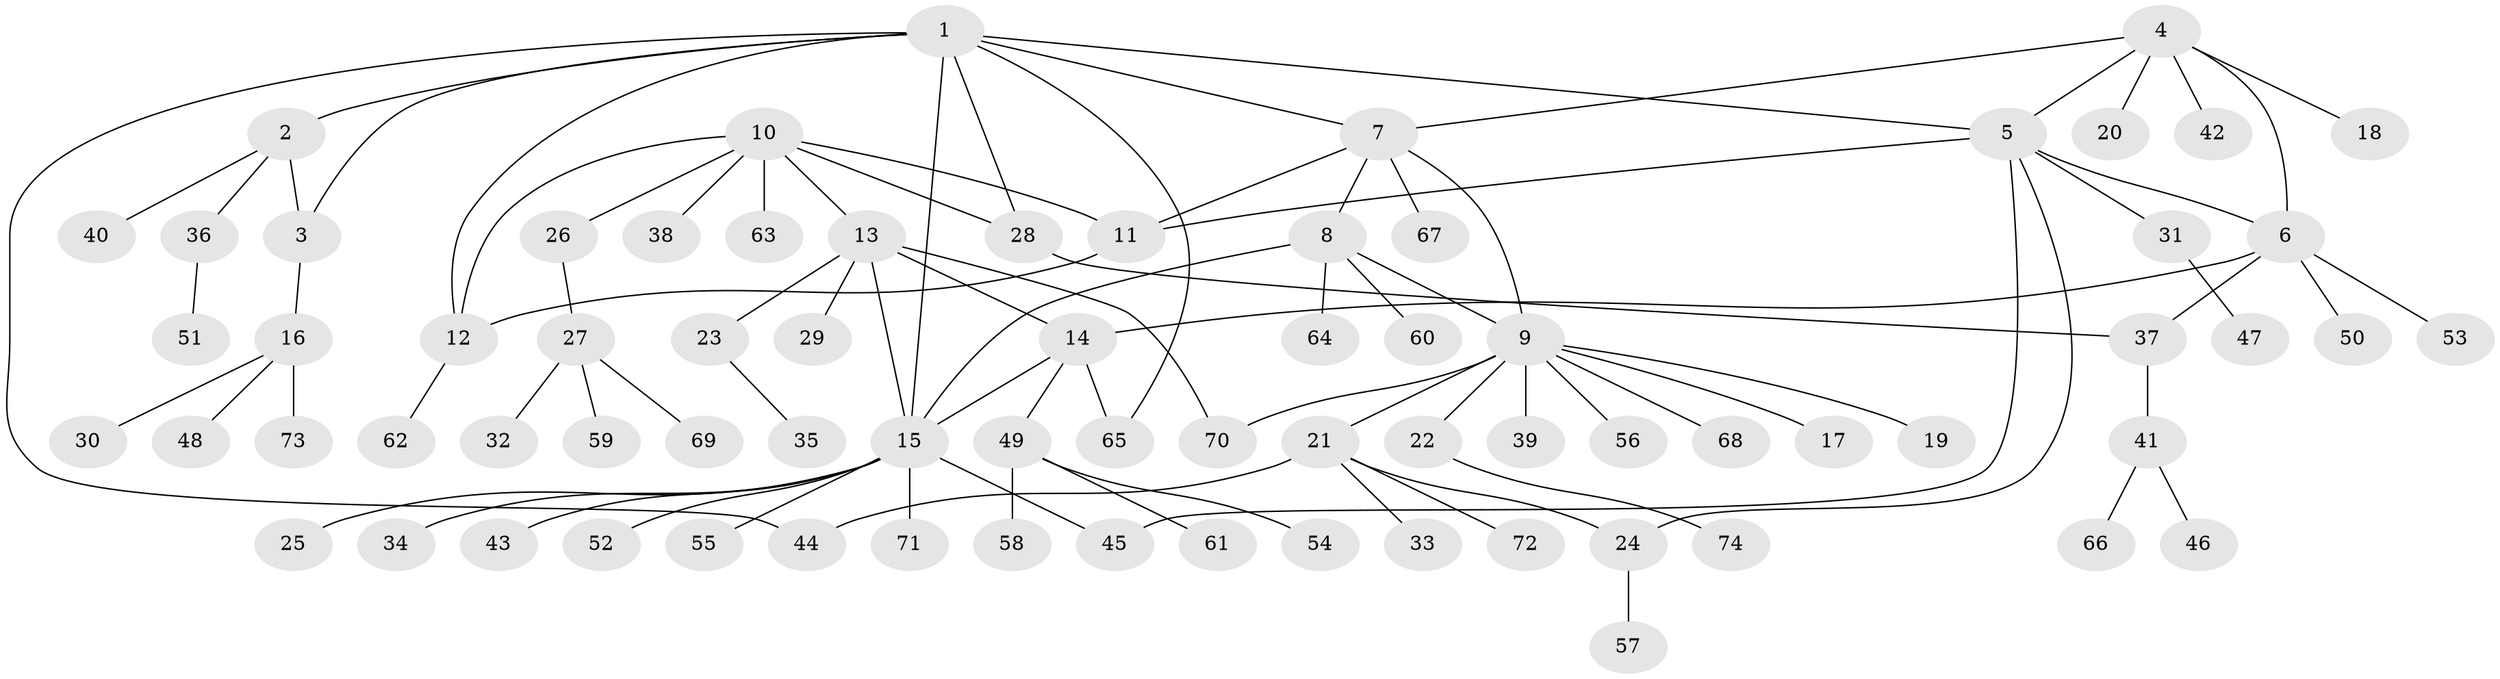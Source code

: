 // Generated by graph-tools (version 1.1) at 2025/26/03/09/25 03:26:35]
// undirected, 74 vertices, 91 edges
graph export_dot {
graph [start="1"]
  node [color=gray90,style=filled];
  1;
  2;
  3;
  4;
  5;
  6;
  7;
  8;
  9;
  10;
  11;
  12;
  13;
  14;
  15;
  16;
  17;
  18;
  19;
  20;
  21;
  22;
  23;
  24;
  25;
  26;
  27;
  28;
  29;
  30;
  31;
  32;
  33;
  34;
  35;
  36;
  37;
  38;
  39;
  40;
  41;
  42;
  43;
  44;
  45;
  46;
  47;
  48;
  49;
  50;
  51;
  52;
  53;
  54;
  55;
  56;
  57;
  58;
  59;
  60;
  61;
  62;
  63;
  64;
  65;
  66;
  67;
  68;
  69;
  70;
  71;
  72;
  73;
  74;
  1 -- 2;
  1 -- 3;
  1 -- 5;
  1 -- 7;
  1 -- 12;
  1 -- 15;
  1 -- 28;
  1 -- 44;
  1 -- 65;
  2 -- 3;
  2 -- 36;
  2 -- 40;
  3 -- 16;
  4 -- 5;
  4 -- 6;
  4 -- 7;
  4 -- 18;
  4 -- 20;
  4 -- 42;
  5 -- 6;
  5 -- 11;
  5 -- 24;
  5 -- 31;
  5 -- 45;
  6 -- 14;
  6 -- 37;
  6 -- 50;
  6 -- 53;
  7 -- 8;
  7 -- 9;
  7 -- 11;
  7 -- 67;
  8 -- 9;
  8 -- 15;
  8 -- 60;
  8 -- 64;
  9 -- 17;
  9 -- 19;
  9 -- 21;
  9 -- 22;
  9 -- 39;
  9 -- 56;
  9 -- 68;
  9 -- 70;
  10 -- 11;
  10 -- 12;
  10 -- 13;
  10 -- 26;
  10 -- 28;
  10 -- 38;
  10 -- 63;
  11 -- 12;
  12 -- 62;
  13 -- 14;
  13 -- 15;
  13 -- 23;
  13 -- 29;
  13 -- 70;
  14 -- 15;
  14 -- 49;
  14 -- 65;
  15 -- 25;
  15 -- 34;
  15 -- 43;
  15 -- 45;
  15 -- 52;
  15 -- 55;
  15 -- 71;
  16 -- 30;
  16 -- 48;
  16 -- 73;
  21 -- 24;
  21 -- 33;
  21 -- 44;
  21 -- 72;
  22 -- 74;
  23 -- 35;
  24 -- 57;
  26 -- 27;
  27 -- 32;
  27 -- 59;
  27 -- 69;
  28 -- 37;
  31 -- 47;
  36 -- 51;
  37 -- 41;
  41 -- 46;
  41 -- 66;
  49 -- 54;
  49 -- 58;
  49 -- 61;
}
